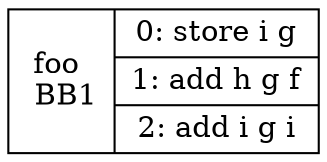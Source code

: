 digraph G {
bb1 [shape=record, label="<B> foo \n BB1 | {<entry>
	0: store i g 
|	1: add h g f 
|<exit>	2: add i g i 
}"];
}
digraph G {
bb1 [shape=record, label="<B> Main \n BB1 | {<entry>
	1: store a d 
|	2: add b a c 
|	3: sub b a b 
|	4: add c d c 
|	5: cmpeq _t0 b 32 
|	6: beq _t0 BB2 
|<exit>	6: bra BB3 
}"];
bb1:exit -> bb2:entry
bb1:exit -> bb3:entry
bb2 [shape=record, label="<B> If \n BB2 | {<entry>
	7: sub c a b 
|	8: store d b 
|	9: add c d b 
|<exit>	10: bra BB3 
}"];
bb2:exit -> bb3:entry
bb1:B -> bb2:B [style=dotted, color=blue, label=idom];
bb3 [shape=record, label="<B> Post-If \n BB3 | {<entry>
	11: store _t0 c 
|<exit>	12: call _t0 printInt 
}"];
bb1:B -> bb3:B [style=dotted, color=blue, label=idom];
}
